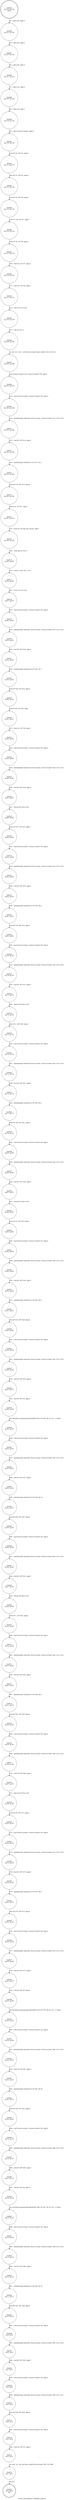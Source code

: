 digraph licence_send_platform_challenge_response {
label="licence_send_platform_challenge_response"
28483 [label="N28483\n(rp:0, ep:0)\nexit", shape="doublecircle"]
28484 [label="N28484\n(rp:124, ep:124)\nentry", shape="doublecircle"]
28484 -> 28486 [label="%4 = alloca i8*, align 8"]
28486 [label="N28486\n(rp:123, ep:123)", shape="circle"]
28486 -> 28487 [label="%5 = alloca i8*, align 8"]
28487 [label="N28487\n(rp:122, ep:122)", shape="circle"]
28487 -> 28488 [label="%6 = alloca i8*, align 8"]
28488 [label="N28488\n(rp:121, ep:121)", shape="circle"]
28488 -> 28489 [label="%7 = alloca i32, align 4"]
28489 [label="N28489\n(rp:120, ep:120)", shape="circle"]
28489 -> 28490 [label="%8 = alloca i16, align 2"]
28490 [label="N28490\n(rp:119, ep:119)", shape="circle"]
28490 -> 28491 [label="%9 = alloca %struct.stream*, align 8"]
28491 [label="N28491\n(rp:118, ep:118)", shape="circle"]
28491 -> 28493 [label="store i8* %0, i8** %4, align 8"]
28493 [label="N28493\n(rp:117, ep:117)", shape="circle"]
28493 -> 28495 [label="store i8* %1, i8** %5, align 8"]
28495 [label="N28495\n(rp:116, ep:116)", shape="circle"]
28495 -> 28498 [label="store i8* %2, i8** %6, align 8"]
28498 [label="N28498\n(rp:115, ep:115)", shape="circle"]
28498 -> 28500 [label="store i32 128, i32* %7, align 4"]
28500 [label="N28500\n(rp:114, ep:114)", shape="circle"]
28500 -> 28502 [label="store i16 58, i16* %8, align 2"]
28502 [label="N28502\n(rp:113, ep:113)", shape="circle"]
28502 -> 28503 [label="%10 = load i32, i32* %7, align 4"]
28503 [label="N28503\n(rp:112, ep:112)", shape="circle"]
28503 -> 28504 [label="%11 = load i16, i16* %8, align 2"]
28504 [label="N28504\n(rp:111, ep:111)", shape="circle"]
28504 -> 28505 [label="%12 = zext i16 %11 to i32"]
28505 [label="N28505\n(rp:110, ep:110)", shape="circle"]
28505 -> 28506 [label="%13 = add i32 %12, 2"]
28506 [label="N28506\n(rp:109, ep:109)", shape="circle"]
28506 -> 28507 [label="sec_init --@-- %14 = call %struct.stream* @sec_init(i32 %10, i32 %13)", style="dashed", color="blue"]
28507 [label="N28507\n(rp:108, ep:108)", shape="circle"]
28507 -> 28508 [label="store %struct.stream* %14, %struct.stream** %9, align 8"]
28508 [label="N28508\n(rp:107, ep:107)", shape="circle"]
28508 -> 28509 [label="%15 = load %struct.stream*, %struct.stream** %9, align 8"]
28509 [label="N28509\n(rp:106, ep:106)", shape="circle"]
28509 -> 28510 [label="%16 = getelementptr inbounds %struct.stream, %struct.stream* %15, i32 0, i32 0"]
28510 [label="N28510\n(rp:105, ep:105)", shape="circle"]
28510 -> 28511 [label="%17 = load i8*, i8** %16, align 8"]
28511 [label="N28511\n(rp:104, ep:104)", shape="circle"]
28511 -> 28512 [label="%18 = getelementptr inbounds i8, i8* %17, i32 1"]
28512 [label="N28512\n(rp:103, ep:103)", shape="circle"]
28512 -> 28513 [label="store i8* %18, i8** %16, align 8"]
28513 [label="N28513\n(rp:102, ep:102)", shape="circle"]
28513 -> 28514 [label="store i8 21, i8* %17, align 1"]
28514 [label="N28514\n(rp:101, ep:101)", shape="circle"]
28514 -> 28515 [label="%19 = load i32, i32* @g_rdp_version, align 4"]
28515 [label="N28515\n(rp:100, ep:100)", shape="circle"]
28515 -> 28516 [label="%20 = icmp uge i32 %19, 5"]
28516 [label="N28516\n(rp:99, ep:99)", shape="circle"]
28516 -> 28517 [label="%21 = select i1 %20, i32 3, i32 2"]
28517 [label="N28517\n(rp:98, ep:98)", shape="circle"]
28517 -> 28518 [label="%22 = trunc i32 %21 to i8"]
28518 [label="N28518\n(rp:97, ep:97)", shape="circle"]
28518 -> 28519 [label="%23 = load %struct.stream*, %struct.stream** %9, align 8"]
28519 [label="N28519\n(rp:96, ep:96)", shape="circle"]
28519 -> 28520 [label="%24 = getelementptr inbounds %struct.stream, %struct.stream* %23, i32 0, i32 0"]
28520 [label="N28520\n(rp:95, ep:95)", shape="circle"]
28520 -> 28521 [label="%25 = load i8*, i8** %24, align 8"]
28521 [label="N28521\n(rp:94, ep:94)", shape="circle"]
28521 -> 28522 [label="%26 = getelementptr inbounds i8, i8* %25, i32 1"]
28522 [label="N28522\n(rp:93, ep:93)", shape="circle"]
28522 -> 28523 [label="store i8* %26, i8** %24, align 8"]
28523 [label="N28523\n(rp:92, ep:92)", shape="circle"]
28523 -> 28524 [label="store i8 %22, i8* %25, align 1"]
28524 [label="N28524\n(rp:91, ep:91)", shape="circle"]
28524 -> 28525 [label="%27 = load i16, i16* %8, align 2"]
28525 [label="N28525\n(rp:90, ep:90)", shape="circle"]
28525 -> 28526 [label="%28 = load %struct.stream*, %struct.stream** %9, align 8"]
28526 [label="N28526\n(rp:89, ep:89)", shape="circle"]
28526 -> 28527 [label="%29 = getelementptr inbounds %struct.stream, %struct.stream* %28, i32 0, i32 0"]
28527 [label="N28527\n(rp:88, ep:88)", shape="circle"]
28527 -> 28528 [label="%30 = load i8*, i8** %29, align 8"]
28528 [label="N28528\n(rp:87, ep:87)", shape="circle"]
28528 -> 28529 [label="%31 = bitcast i8* %30 to i16*"]
28529 [label="N28529\n(rp:86, ep:86)", shape="circle"]
28529 -> 28530 [label="store i16 %27, i16* %31, align 2"]
28530 [label="N28530\n(rp:85, ep:85)", shape="circle"]
28530 -> 28531 [label="%32 = load %struct.stream*, %struct.stream** %9, align 8"]
28531 [label="N28531\n(rp:84, ep:84)", shape="circle"]
28531 -> 28532 [label="%33 = getelementptr inbounds %struct.stream, %struct.stream* %32, i32 0, i32 0"]
28532 [label="N28532\n(rp:83, ep:83)", shape="circle"]
28532 -> 28533 [label="%34 = load i8*, i8** %33, align 8"]
28533 [label="N28533\n(rp:82, ep:82)", shape="circle"]
28533 -> 28534 [label="%35 = getelementptr inbounds i8, i8* %34, i64 2"]
28534 [label="N28534\n(rp:81, ep:81)", shape="circle"]
28534 -> 28535 [label="store i8* %35, i8** %33, align 8"]
28535 [label="N28535\n(rp:80, ep:80)", shape="circle"]
28535 -> 28536 [label="%36 = load %struct.stream*, %struct.stream** %9, align 8"]
28536 [label="N28536\n(rp:79, ep:79)", shape="circle"]
28536 -> 28537 [label="%37 = getelementptr inbounds %struct.stream, %struct.stream* %36, i32 0, i32 0"]
28537 [label="N28537\n(rp:78, ep:78)", shape="circle"]
28537 -> 28538 [label="%38 = load i8*, i8** %37, align 8"]
28538 [label="N28538\n(rp:77, ep:77)", shape="circle"]
28538 -> 28539 [label="%39 = bitcast i8* %38 to i16*"]
28539 [label="N28539\n(rp:76, ep:76)", shape="circle"]
28539 -> 28540 [label="store i16 1, i16* %39, align 2"]
28540 [label="N28540\n(rp:75, ep:75)", shape="circle"]
28540 -> 28541 [label="%40 = load %struct.stream*, %struct.stream** %9, align 8"]
28541 [label="N28541\n(rp:74, ep:74)", shape="circle"]
28541 -> 28542 [label="%41 = getelementptr inbounds %struct.stream, %struct.stream* %40, i32 0, i32 0"]
28542 [label="N28542\n(rp:73, ep:73)", shape="circle"]
28542 -> 28543 [label="%42 = load i8*, i8** %41, align 8"]
28543 [label="N28543\n(rp:72, ep:72)", shape="circle"]
28543 -> 28544 [label="%43 = getelementptr inbounds i8, i8* %42, i64 2"]
28544 [label="N28544\n(rp:71, ep:71)", shape="circle"]
28544 -> 28545 [label="store i8* %43, i8** %41, align 8"]
28545 [label="N28545\n(rp:70, ep:70)", shape="circle"]
28545 -> 28546 [label="%44 = load %struct.stream*, %struct.stream** %9, align 8"]
28546 [label="N28546\n(rp:69, ep:69)", shape="circle"]
28546 -> 28547 [label="%45 = getelementptr inbounds %struct.stream, %struct.stream* %44, i32 0, i32 0"]
28547 [label="N28547\n(rp:68, ep:68)", shape="circle"]
28547 -> 28548 [label="%46 = load i8*, i8** %45, align 8"]
28548 [label="N28548\n(rp:67, ep:67)", shape="circle"]
28548 -> 28549 [label="%47 = bitcast i8* %46 to i16*"]
28549 [label="N28549\n(rp:66, ep:66)", shape="circle"]
28549 -> 28550 [label="store i16 10, i16* %47, align 2"]
28550 [label="N28550\n(rp:65, ep:65)", shape="circle"]
28550 -> 28551 [label="%48 = load %struct.stream*, %struct.stream** %9, align 8"]
28551 [label="N28551\n(rp:64, ep:64)", shape="circle"]
28551 -> 28552 [label="%49 = getelementptr inbounds %struct.stream, %struct.stream* %48, i32 0, i32 0"]
28552 [label="N28552\n(rp:63, ep:63)", shape="circle"]
28552 -> 28553 [label="%50 = load i8*, i8** %49, align 8"]
28553 [label="N28553\n(rp:62, ep:62)", shape="circle"]
28553 -> 28554 [label="%51 = getelementptr inbounds i8, i8* %50, i64 2"]
28554 [label="N28554\n(rp:61, ep:61)", shape="circle"]
28554 -> 28555 [label="store i8* %51, i8** %49, align 8"]
28555 [label="N28555\n(rp:60, ep:60)", shape="circle"]
28555 -> 28556 [label="%52 = load %struct.stream*, %struct.stream** %9, align 8"]
28556 [label="N28556\n(rp:59, ep:59)", shape="circle"]
28556 -> 28557 [label="%53 = getelementptr inbounds %struct.stream, %struct.stream* %52, i32 0, i32 0"]
28557 [label="N28557\n(rp:58, ep:58)", shape="circle"]
28557 -> 28558 [label="%54 = load i8*, i8** %53, align 8"]
28558 [label="N28558\n(rp:57, ep:57)", shape="circle"]
28558 -> 28559 [label="%55 = load i8*, i8** %4, align 8"]
28559 [label="N28559\n(rp:56, ep:56)", shape="circle"]
28559 -> 28560 [label="call void @llvm.memcpy.p0i8.p0i8.i64(i8* %54, i8* %55, i64 10, i32 1, i1 false)"]
28560 [label="N28560\n(rp:55, ep:55)", shape="circle"]
28560 -> 28561 [label="%56 = load %struct.stream*, %struct.stream** %9, align 8"]
28561 [label="N28561\n(rp:54, ep:54)", shape="circle"]
28561 -> 28562 [label="%57 = getelementptr inbounds %struct.stream, %struct.stream* %56, i32 0, i32 0"]
28562 [label="N28562\n(rp:53, ep:53)", shape="circle"]
28562 -> 28563 [label="%58 = load i8*, i8** %57, align 8"]
28563 [label="N28563\n(rp:52, ep:52)", shape="circle"]
28563 -> 28564 [label="%59 = getelementptr inbounds i8, i8* %58, i64 10"]
28564 [label="N28564\n(rp:51, ep:51)", shape="circle"]
28564 -> 28565 [label="store i8* %59, i8** %57, align 8"]
28565 [label="N28565\n(rp:50, ep:50)", shape="circle"]
28565 -> 28566 [label="%60 = load %struct.stream*, %struct.stream** %9, align 8"]
28566 [label="N28566\n(rp:49, ep:49)", shape="circle"]
28566 -> 28567 [label="%61 = getelementptr inbounds %struct.stream, %struct.stream* %60, i32 0, i32 0"]
28567 [label="N28567\n(rp:48, ep:48)", shape="circle"]
28567 -> 28568 [label="%62 = load i8*, i8** %61, align 8"]
28568 [label="N28568\n(rp:47, ep:47)", shape="circle"]
28568 -> 28569 [label="%63 = bitcast i8* %62 to i16*"]
28569 [label="N28569\n(rp:46, ep:46)", shape="circle"]
28569 -> 28570 [label="store i16 1, i16* %63, align 2"]
28570 [label="N28570\n(rp:45, ep:45)", shape="circle"]
28570 -> 28571 [label="%64 = load %struct.stream*, %struct.stream** %9, align 8"]
28571 [label="N28571\n(rp:44, ep:44)", shape="circle"]
28571 -> 28572 [label="%65 = getelementptr inbounds %struct.stream, %struct.stream* %64, i32 0, i32 0"]
28572 [label="N28572\n(rp:43, ep:43)", shape="circle"]
28572 -> 28573 [label="%66 = load i8*, i8** %65, align 8"]
28573 [label="N28573\n(rp:42, ep:42)", shape="circle"]
28573 -> 28574 [label="%67 = getelementptr inbounds i8, i8* %66, i64 2"]
28574 [label="N28574\n(rp:41, ep:41)", shape="circle"]
28574 -> 28575 [label="store i8* %67, i8** %65, align 8"]
28575 [label="N28575\n(rp:40, ep:40)", shape="circle"]
28575 -> 28576 [label="%68 = load %struct.stream*, %struct.stream** %9, align 8"]
28576 [label="N28576\n(rp:39, ep:39)", shape="circle"]
28576 -> 28577 [label="%69 = getelementptr inbounds %struct.stream, %struct.stream* %68, i32 0, i32 0"]
28577 [label="N28577\n(rp:38, ep:38)", shape="circle"]
28577 -> 28578 [label="%70 = load i8*, i8** %69, align 8"]
28578 [label="N28578\n(rp:37, ep:37)", shape="circle"]
28578 -> 28579 [label="%71 = bitcast i8* %70 to i16*"]
28579 [label="N28579\n(rp:36, ep:36)", shape="circle"]
28579 -> 28580 [label="store i16 20, i16* %71, align 2"]
28580 [label="N28580\n(rp:35, ep:35)", shape="circle"]
28580 -> 28581 [label="%72 = load %struct.stream*, %struct.stream** %9, align 8"]
28581 [label="N28581\n(rp:34, ep:34)", shape="circle"]
28581 -> 28582 [label="%73 = getelementptr inbounds %struct.stream, %struct.stream* %72, i32 0, i32 0"]
28582 [label="N28582\n(rp:33, ep:33)", shape="circle"]
28582 -> 28583 [label="%74 = load i8*, i8** %73, align 8"]
28583 [label="N28583\n(rp:32, ep:32)", shape="circle"]
28583 -> 28584 [label="%75 = getelementptr inbounds i8, i8* %74, i64 2"]
28584 [label="N28584\n(rp:31, ep:31)", shape="circle"]
28584 -> 28585 [label="store i8* %75, i8** %73, align 8"]
28585 [label="N28585\n(rp:30, ep:30)", shape="circle"]
28585 -> 28586 [label="%76 = load %struct.stream*, %struct.stream** %9, align 8"]
28586 [label="N28586\n(rp:29, ep:29)", shape="circle"]
28586 -> 28587 [label="%77 = getelementptr inbounds %struct.stream, %struct.stream* %76, i32 0, i32 0"]
28587 [label="N28587\n(rp:28, ep:28)", shape="circle"]
28587 -> 28588 [label="%78 = load i8*, i8** %77, align 8"]
28588 [label="N28588\n(rp:27, ep:27)", shape="circle"]
28588 -> 28589 [label="%79 = load i8*, i8** %5, align 8"]
28589 [label="N28589\n(rp:26, ep:26)", shape="circle"]
28589 -> 28590 [label="call void @llvm.memcpy.p0i8.p0i8.i64(i8* %78, i8* %79, i64 20, i32 1, i1 false)"]
28590 [label="N28590\n(rp:25, ep:25)", shape="circle"]
28590 -> 28591 [label="%80 = load %struct.stream*, %struct.stream** %9, align 8"]
28591 [label="N28591\n(rp:24, ep:24)", shape="circle"]
28591 -> 28592 [label="%81 = getelementptr inbounds %struct.stream, %struct.stream* %80, i32 0, i32 0"]
28592 [label="N28592\n(rp:23, ep:23)", shape="circle"]
28592 -> 28593 [label="%82 = load i8*, i8** %81, align 8"]
28593 [label="N28593\n(rp:22, ep:22)", shape="circle"]
28593 -> 28594 [label="%83 = getelementptr inbounds i8, i8* %82, i64 20"]
28594 [label="N28594\n(rp:21, ep:21)", shape="circle"]
28594 -> 28595 [label="store i8* %83, i8** %81, align 8"]
28595 [label="N28595\n(rp:20, ep:20)", shape="circle"]
28595 -> 28596 [label="%84 = load %struct.stream*, %struct.stream** %9, align 8"]
28596 [label="N28596\n(rp:19, ep:19)", shape="circle"]
28596 -> 28597 [label="%85 = getelementptr inbounds %struct.stream, %struct.stream* %84, i32 0, i32 0"]
28597 [label="N28597\n(rp:18, ep:18)", shape="circle"]
28597 -> 28598 [label="%86 = load i8*, i8** %85, align 8"]
28598 [label="N28598\n(rp:17, ep:17)", shape="circle"]
28598 -> 28599 [label="%87 = load i8*, i8** %6, align 8"]
28599 [label="N28599\n(rp:16, ep:16)", shape="circle"]
28599 -> 28600 [label="call void @llvm.memcpy.p0i8.p0i8.i64(i8* %86, i8* %87, i64 16, i32 1, i1 false)"]
28600 [label="N28600\n(rp:15, ep:15)", shape="circle"]
28600 -> 28601 [label="%88 = load %struct.stream*, %struct.stream** %9, align 8"]
28601 [label="N28601\n(rp:14, ep:14)", shape="circle"]
28601 -> 28602 [label="%89 = getelementptr inbounds %struct.stream, %struct.stream* %88, i32 0, i32 0"]
28602 [label="N28602\n(rp:13, ep:13)", shape="circle"]
28602 -> 28603 [label="%90 = load i8*, i8** %89, align 8"]
28603 [label="N28603\n(rp:12, ep:12)", shape="circle"]
28603 -> 28604 [label="%91 = getelementptr inbounds i8, i8* %90, i64 16"]
28604 [label="N28604\n(rp:11, ep:11)", shape="circle"]
28604 -> 28605 [label="store i8* %91, i8** %89, align 8"]
28605 [label="N28605\n(rp:10, ep:10)", shape="circle"]
28605 -> 28606 [label="%92 = load %struct.stream*, %struct.stream** %9, align 8"]
28606 [label="N28606\n(rp:9, ep:9)", shape="circle"]
28606 -> 28607 [label="%93 = getelementptr inbounds %struct.stream, %struct.stream* %92, i32 0, i32 0"]
28607 [label="N28607\n(rp:8, ep:8)", shape="circle"]
28607 -> 28608 [label="%94 = load i8*, i8** %93, align 8"]
28608 [label="N28608\n(rp:7, ep:7)", shape="circle"]
28608 -> 28609 [label="%95 = load %struct.stream*, %struct.stream** %9, align 8"]
28609 [label="N28609\n(rp:6, ep:6)", shape="circle"]
28609 -> 28610 [label="%96 = getelementptr inbounds %struct.stream, %struct.stream* %95, i32 0, i32 1"]
28610 [label="N28610\n(rp:5, ep:5)", shape="circle"]
28610 -> 28611 [label="store i8* %94, i8** %96, align 8"]
28611 [label="N28611\n(rp:4, ep:4)", shape="circle"]
28611 -> 28612 [label="%97 = load %struct.stream*, %struct.stream** %9, align 8"]
28612 [label="N28612\n(rp:3, ep:3)", shape="circle"]
28612 -> 28613 [label="%98 = load i32, i32* %7, align 4"]
28613 [label="N28613\n(rp:2, ep:2)", shape="circle"]
28613 -> 28614 [label="sec_send --@-- call void @sec_send(%struct.stream* %97, i32 %98)", style="dashed", color="blue"]
28614 [label="N28614\n(rp:1, ep:1)", shape="circle"]
28614 -> 28483 [label="ret void"]
}
